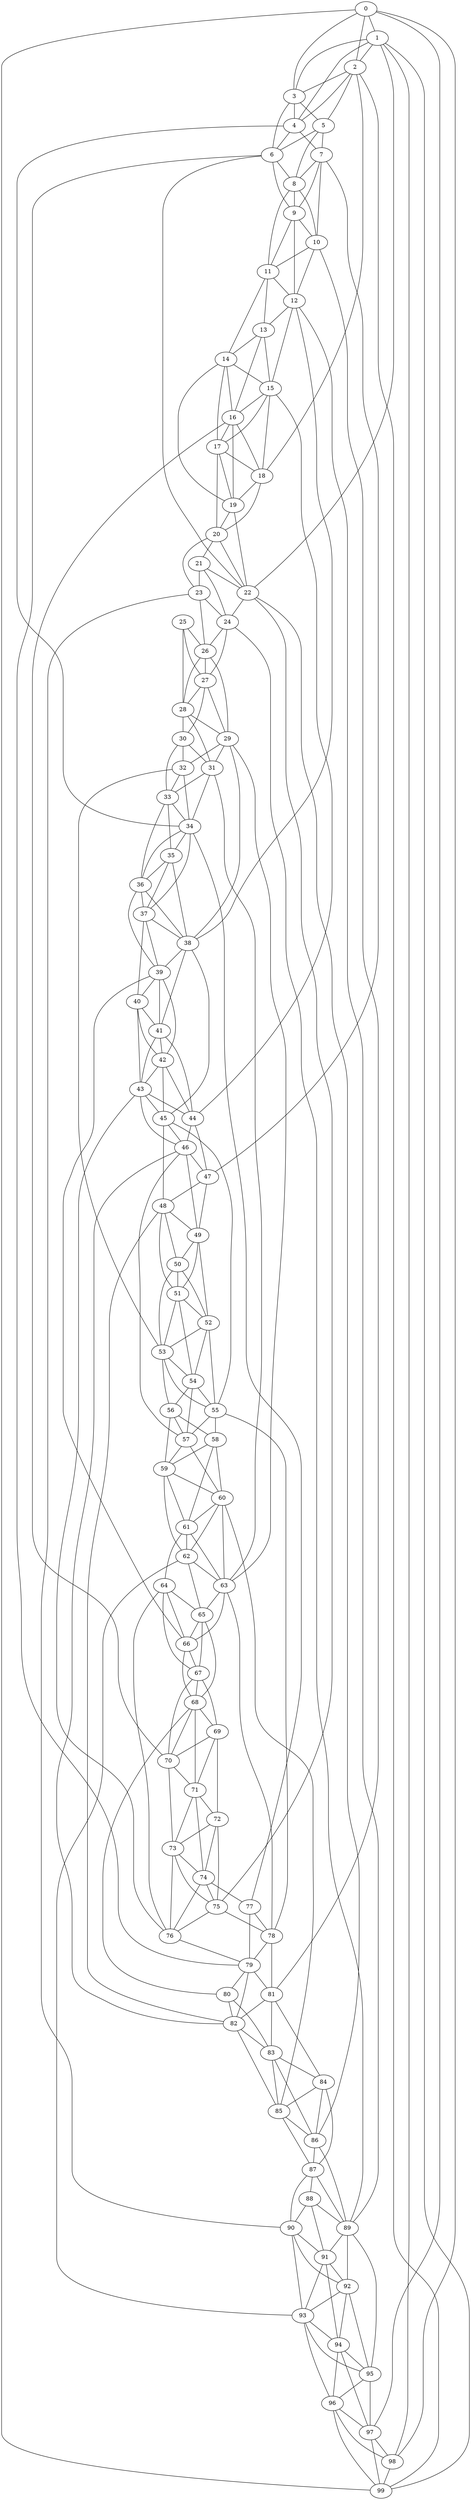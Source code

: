 strict graph "watts_strogatz_graph(100,6,0.1)" {
0;
1;
2;
3;
4;
5;
6;
7;
8;
9;
10;
11;
12;
13;
14;
15;
16;
17;
18;
19;
20;
21;
22;
23;
24;
25;
26;
27;
28;
29;
30;
31;
32;
33;
34;
35;
36;
37;
38;
39;
40;
41;
42;
43;
44;
45;
46;
47;
48;
49;
50;
51;
52;
53;
54;
55;
56;
57;
58;
59;
60;
61;
62;
63;
64;
65;
66;
67;
68;
69;
70;
71;
72;
73;
74;
75;
76;
77;
78;
79;
80;
81;
82;
83;
84;
85;
86;
87;
88;
89;
90;
91;
92;
93;
94;
95;
96;
97;
98;
99;
0 -- 1  [is_available=True, prob="1.0"];
0 -- 2  [is_available=True, prob="1.0"];
0 -- 3  [is_available=True, prob="0.336515809339"];
0 -- 97  [is_available=True, prob="1.0"];
0 -- 98  [is_available=True, prob="0.501385780216"];
0 -- 99  [is_available=True, prob="0.582600390386"];
1 -- 2  [is_available=True, prob="0.272793148689"];
1 -- 99  [is_available=True, prob="1.0"];
1 -- 4  [is_available=True, prob="0.823416144113"];
1 -- 98  [is_available=True, prob="0.175955342719"];
1 -- 3  [is_available=True, prob="0.0477995952499"];
1 -- 22  [is_available=True, prob="1.0"];
2 -- 3  [is_available=True, prob="0.919542494892"];
2 -- 4  [is_available=True, prob="0.0160662473414"];
2 -- 5  [is_available=True, prob="0.327102395538"];
2 -- 18  [is_available=True, prob="1.0"];
2 -- 99  [is_available=True, prob="0.307968368012"];
3 -- 4  [is_available=True, prob="1.0"];
3 -- 5  [is_available=True, prob="1.0"];
3 -- 6  [is_available=True, prob="0.148057156855"];
4 -- 6  [is_available=True, prob="0.50133193282"];
4 -- 7  [is_available=True, prob="1.0"];
4 -- 34  [is_available=True, prob="0.191936900988"];
5 -- 6  [is_available=True, prob="0.8617227083"];
5 -- 7  [is_available=True, prob="0.475692911"];
5 -- 8  [is_available=True, prob="0.141360867936"];
6 -- 8  [is_available=True, prob="0.331636914125"];
6 -- 9  [is_available=True, prob="0.631252549011"];
6 -- 79  [is_available=True, prob="1.0"];
6 -- 22  [is_available=True, prob="0.900175268295"];
7 -- 8  [is_available=True, prob="0.035637113983"];
7 -- 9  [is_available=True, prob="0.891297768121"];
7 -- 10  [is_available=True, prob="0.554367830187"];
7 -- 47  [is_available=True, prob="0.312617241653"];
8 -- 9  [is_available=True, prob="1.0"];
8 -- 10  [is_available=True, prob="1.0"];
8 -- 11  [is_available=True, prob="0.196806880457"];
9 -- 10  [is_available=True, prob="0.806180447044"];
9 -- 11  [is_available=True, prob="0.0219227399209"];
9 -- 12  [is_available=True, prob="0.77544880951"];
10 -- 11  [is_available=True, prob="1.0"];
10 -- 12  [is_available=True, prob="1.0"];
10 -- 81  [is_available=True, prob="1.0"];
11 -- 12  [is_available=True, prob="1.0"];
11 -- 13  [is_available=True, prob="1.0"];
11 -- 14  [is_available=True, prob="1.0"];
12 -- 38  [is_available=True, prob="0.852754742021"];
12 -- 13  [is_available=True, prob="0.895696547029"];
12 -- 15  [is_available=True, prob="0.303616127984"];
12 -- 89  [is_available=True, prob="0.426335983444"];
13 -- 14  [is_available=True, prob="0.684834775607"];
13 -- 15  [is_available=True, prob="1.0"];
13 -- 16  [is_available=True, prob="0.920254436689"];
14 -- 15  [is_available=True, prob="0.852320066222"];
14 -- 16  [is_available=True, prob="0.836070899234"];
14 -- 17  [is_available=True, prob="0.757764736937"];
14 -- 19  [is_available=True, prob="0.803047058616"];
15 -- 44  [is_available=True, prob="0.405597130642"];
15 -- 16  [is_available=True, prob="0.712350380151"];
15 -- 17  [is_available=True, prob="0.989729544203"];
15 -- 18  [is_available=True, prob="0.124371595824"];
16 -- 70  [is_available=True, prob="1.0"];
16 -- 17  [is_available=True, prob="0.953259023415"];
16 -- 18  [is_available=True, prob="1.0"];
16 -- 19  [is_available=True, prob="0.671985497066"];
17 -- 18  [is_available=True, prob="1.0"];
17 -- 19  [is_available=True, prob="1.0"];
17 -- 20  [is_available=True, prob="0.138023899294"];
18 -- 19  [is_available=True, prob="0.0690229891486"];
18 -- 20  [is_available=True, prob="0.660160796832"];
19 -- 20  [is_available=True, prob="0.186535447452"];
19 -- 22  [is_available=True, prob="0.994601447929"];
20 -- 21  [is_available=True, prob="0.404238168062"];
20 -- 22  [is_available=True, prob="0.891661595371"];
20 -- 23  [is_available=True, prob="0.723073916139"];
21 -- 22  [is_available=True, prob="0.884015560951"];
21 -- 23  [is_available=True, prob="0.79154500098"];
21 -- 24  [is_available=True, prob="1.0"];
22 -- 75  [is_available=True, prob="0.43560820476"];
22 -- 86  [is_available=True, prob="0.390112203126"];
22 -- 24  [is_available=True, prob="0.458536907821"];
23 -- 24  [is_available=True, prob="0.442864667855"];
23 -- 26  [is_available=True, prob="0.103469776701"];
23 -- 90  [is_available=True, prob="1.0"];
24 -- 89  [is_available=True, prob="0.724031775276"];
24 -- 26  [is_available=True, prob="0.716241517799"];
24 -- 27  [is_available=True, prob="0.483188785099"];
25 -- 26  [is_available=True, prob="0.137173311688"];
25 -- 27  [is_available=True, prob="0.587529596589"];
25 -- 28  [is_available=True, prob="0.657659323864"];
26 -- 27  [is_available=True, prob="0.714029481488"];
26 -- 28  [is_available=True, prob="0.0616392332171"];
26 -- 29  [is_available=True, prob="0.571495369497"];
27 -- 28  [is_available=True, prob="1.0"];
27 -- 29  [is_available=True, prob="0.432245946584"];
27 -- 30  [is_available=True, prob="0.900808202573"];
28 -- 29  [is_available=True, prob="0.551231589226"];
28 -- 30  [is_available=True, prob="1.0"];
28 -- 31  [is_available=True, prob="0.683303598669"];
29 -- 32  [is_available=True, prob="0.747637643866"];
29 -- 38  [is_available=True, prob="0.923378015877"];
29 -- 63  [is_available=True, prob="0.0192840712362"];
29 -- 31  [is_available=True, prob="0.944948984254"];
30 -- 32  [is_available=True, prob="1.0"];
30 -- 33  [is_available=True, prob="0.706989114891"];
30 -- 31  [is_available=True, prob="0.24627083793"];
31 -- 33  [is_available=True, prob="0.961535445955"];
31 -- 34  [is_available=True, prob="0.473781483621"];
31 -- 63  [is_available=True, prob="0.742564686448"];
32 -- 33  [is_available=True, prob="1.0"];
32 -- 34  [is_available=True, prob="0.106034524739"];
32 -- 53  [is_available=True, prob="0.215826247599"];
33 -- 34  [is_available=True, prob="0.510047768259"];
33 -- 35  [is_available=True, prob="1.0"];
33 -- 36  [is_available=True, prob="1.0"];
34 -- 35  [is_available=True, prob="0.152585508287"];
34 -- 36  [is_available=True, prob="0.620875345592"];
34 -- 37  [is_available=True, prob="0.121147646408"];
34 -- 77  [is_available=True, prob="0.202300008457"];
35 -- 36  [is_available=True, prob="0.28058754404"];
35 -- 37  [is_available=True, prob="0.338129330799"];
35 -- 38  [is_available=True, prob="0.0399183742013"];
36 -- 37  [is_available=True, prob="0.749681209225"];
36 -- 38  [is_available=True, prob="0.551276525232"];
36 -- 39  [is_available=True, prob="1.0"];
37 -- 38  [is_available=True, prob="0.879850207513"];
37 -- 39  [is_available=True, prob="1.0"];
37 -- 40  [is_available=True, prob="0.558021300826"];
38 -- 39  [is_available=True, prob="0.445327935612"];
38 -- 41  [is_available=True, prob="0.928410585968"];
38 -- 45  [is_available=True, prob="1.0"];
39 -- 66  [is_available=True, prob="0.0844341830075"];
39 -- 40  [is_available=True, prob="1.0"];
39 -- 41  [is_available=True, prob="0.239380862628"];
39 -- 42  [is_available=True, prob="1.0"];
40 -- 41  [is_available=True, prob="0.0390488113602"];
40 -- 42  [is_available=True, prob="1.0"];
40 -- 43  [is_available=True, prob="0.758596028744"];
41 -- 42  [is_available=True, prob="0.49292007613"];
41 -- 43  [is_available=True, prob="1.0"];
41 -- 44  [is_available=True, prob="0.77904517332"];
42 -- 43  [is_available=True, prob="0.274698241036"];
42 -- 44  [is_available=True, prob="1.0"];
42 -- 45  [is_available=True, prob="1.0"];
43 -- 44  [is_available=True, prob="0.754117979706"];
43 -- 45  [is_available=True, prob="0.145425285491"];
43 -- 46  [is_available=True, prob="0.76008624621"];
43 -- 76  [is_available=True, prob="0.808780408214"];
44 -- 46  [is_available=True, prob="0.515872969256"];
44 -- 47  [is_available=True, prob="0.378785338756"];
45 -- 46  [is_available=True, prob="0.14573783157"];
45 -- 48  [is_available=True, prob="1.0"];
45 -- 55  [is_available=True, prob="1.0"];
46 -- 47  [is_available=True, prob="0.840017221011"];
46 -- 49  [is_available=True, prob="0.477664357115"];
46 -- 82  [is_available=True, prob="0.313121129287"];
46 -- 57  [is_available=True, prob="1.0"];
47 -- 48  [is_available=True, prob="0.463928203825"];
47 -- 49  [is_available=True, prob="1.0"];
48 -- 82  [is_available=True, prob="0.590891219426"];
48 -- 49  [is_available=True, prob="1.0"];
48 -- 50  [is_available=True, prob="0.0496569338261"];
48 -- 51  [is_available=True, prob="0.801979723388"];
49 -- 50  [is_available=True, prob="0.983708763499"];
49 -- 51  [is_available=True, prob="0.0424984394576"];
49 -- 52  [is_available=True, prob="0.665327025759"];
50 -- 51  [is_available=True, prob="0.421973348742"];
50 -- 52  [is_available=True, prob="0.511061757217"];
50 -- 53  [is_available=True, prob="0.906693778517"];
51 -- 52  [is_available=True, prob="0.0970963946204"];
51 -- 53  [is_available=True, prob="0.678802090994"];
51 -- 54  [is_available=True, prob="0.535825003713"];
52 -- 53  [is_available=True, prob="0.314726760934"];
52 -- 54  [is_available=True, prob="0.721142987129"];
52 -- 55  [is_available=True, prob="0.748786875087"];
53 -- 54  [is_available=True, prob="0.0275182056241"];
53 -- 55  [is_available=True, prob="0.243979257772"];
53 -- 56  [is_available=True, prob="0.396486499037"];
54 -- 55  [is_available=True, prob="0.677996576081"];
54 -- 56  [is_available=True, prob="1.0"];
54 -- 57  [is_available=True, prob="0.206249863479"];
55 -- 78  [is_available=True, prob="0.135373973901"];
55 -- 57  [is_available=True, prob="0.875930101174"];
55 -- 58  [is_available=True, prob="0.835928062546"];
56 -- 57  [is_available=True, prob="0.285435834337"];
56 -- 58  [is_available=True, prob="0.18658328422"];
56 -- 59  [is_available=True, prob="0.783787334194"];
57 -- 59  [is_available=True, prob="0.636928779033"];
57 -- 60  [is_available=True, prob="0.704854605344"];
58 -- 59  [is_available=True, prob="0.250178215329"];
58 -- 60  [is_available=True, prob="0.194651843493"];
58 -- 61  [is_available=True, prob="0.750989321945"];
59 -- 60  [is_available=True, prob="0.682467476411"];
59 -- 61  [is_available=True, prob="0.4826420983"];
59 -- 62  [is_available=True, prob="0.202565296243"];
60 -- 85  [is_available=True, prob="1.0"];
60 -- 61  [is_available=True, prob="0.35505586523"];
60 -- 62  [is_available=True, prob="1.0"];
60 -- 63  [is_available=True, prob="0.137066757677"];
61 -- 64  [is_available=True, prob="0.447542323809"];
61 -- 62  [is_available=True, prob="0.144162492643"];
61 -- 63  [is_available=True, prob="0.217392413921"];
62 -- 65  [is_available=True, prob="0.345435206636"];
62 -- 93  [is_available=True, prob="0.028374832656"];
62 -- 63  [is_available=True, prob="1.0"];
63 -- 65  [is_available=True, prob="0.566492485367"];
63 -- 66  [is_available=True, prob="0.250191128319"];
63 -- 78  [is_available=True, prob="0.169655042788"];
64 -- 65  [is_available=True, prob="1.0"];
64 -- 66  [is_available=True, prob="1.0"];
64 -- 67  [is_available=True, prob="1.0"];
64 -- 76  [is_available=True, prob="0.615703984769"];
65 -- 66  [is_available=True, prob="0.884725734817"];
65 -- 67  [is_available=True, prob="0.223164444605"];
65 -- 68  [is_available=True, prob="0.271725523393"];
66 -- 67  [is_available=True, prob="0.752412254928"];
66 -- 68  [is_available=True, prob="0.440419086046"];
67 -- 68  [is_available=True, prob="0.173669359437"];
67 -- 69  [is_available=True, prob="0.218652875087"];
67 -- 70  [is_available=True, prob="0.371834827946"];
68 -- 69  [is_available=True, prob="1.0"];
68 -- 70  [is_available=True, prob="1.0"];
68 -- 71  [is_available=True, prob="0.45177134609"];
68 -- 80  [is_available=True, prob="0.0286245026504"];
69 -- 70  [is_available=True, prob="1.0"];
69 -- 71  [is_available=True, prob="0.25111120156"];
69 -- 72  [is_available=True, prob="0.00920993132522"];
70 -- 71  [is_available=True, prob="1.0"];
70 -- 73  [is_available=True, prob="1.0"];
71 -- 72  [is_available=True, prob="0.0522943507059"];
71 -- 73  [is_available=True, prob="0.171948167197"];
71 -- 74  [is_available=True, prob="0.612234483361"];
72 -- 73  [is_available=True, prob="1.0"];
72 -- 74  [is_available=True, prob="1.0"];
72 -- 75  [is_available=True, prob="1.0"];
73 -- 74  [is_available=True, prob="1.0"];
73 -- 75  [is_available=True, prob="0.939217614442"];
73 -- 76  [is_available=True, prob="1.0"];
74 -- 75  [is_available=True, prob="0.899548938898"];
74 -- 76  [is_available=True, prob="0.918397435653"];
74 -- 77  [is_available=True, prob="0.594886719504"];
75 -- 76  [is_available=True, prob="1.0"];
75 -- 78  [is_available=True, prob="1.0"];
76 -- 79  [is_available=True, prob="0.912991904289"];
77 -- 78  [is_available=True, prob="0.850132610668"];
77 -- 79  [is_available=True, prob="0.96732377044"];
78 -- 79  [is_available=True, prob="0.259477326462"];
78 -- 81  [is_available=True, prob="0.196402325859"];
79 -- 80  [is_available=True, prob="0.685755791109"];
79 -- 81  [is_available=True, prob="1.0"];
79 -- 82  [is_available=True, prob="0.613032320943"];
80 -- 82  [is_available=True, prob="1.0"];
80 -- 83  [is_available=True, prob="1.0"];
81 -- 82  [is_available=True, prob="0.366375359248"];
81 -- 83  [is_available=True, prob="0.939813265101"];
81 -- 84  [is_available=True, prob="0.136704189151"];
82 -- 83  [is_available=True, prob="1.0"];
82 -- 85  [is_available=True, prob="0.0271458124251"];
83 -- 84  [is_available=True, prob="1.0"];
83 -- 85  [is_available=True, prob="0.562028067693"];
83 -- 86  [is_available=True, prob="0.682984267782"];
84 -- 85  [is_available=True, prob="1.0"];
84 -- 86  [is_available=True, prob="0.125378294706"];
84 -- 87  [is_available=True, prob="0.511413553244"];
85 -- 86  [is_available=True, prob="1.0"];
85 -- 87  [is_available=True, prob="1.0"];
86 -- 87  [is_available=True, prob="0.928667822733"];
86 -- 89  [is_available=True, prob="0.786765248694"];
87 -- 88  [is_available=True, prob="0.195605055558"];
87 -- 89  [is_available=True, prob="0.272567143185"];
87 -- 90  [is_available=True, prob="0.381456224089"];
88 -- 89  [is_available=True, prob="1.0"];
88 -- 90  [is_available=True, prob="0.627144072783"];
88 -- 91  [is_available=True, prob="0.0791141177338"];
89 -- 91  [is_available=True, prob="0.94221911577"];
89 -- 92  [is_available=True, prob="0.125003829134"];
89 -- 95  [is_available=True, prob="0.583899214803"];
90 -- 91  [is_available=True, prob="0.330302558672"];
90 -- 92  [is_available=True, prob="0.548504292887"];
90 -- 93  [is_available=True, prob="0.336243967675"];
91 -- 92  [is_available=True, prob="0.636592836865"];
91 -- 93  [is_available=True, prob="0.838276113929"];
91 -- 94  [is_available=True, prob="0.501065894241"];
92 -- 93  [is_available=True, prob="1.0"];
92 -- 94  [is_available=True, prob="1.0"];
92 -- 95  [is_available=True, prob="1.0"];
93 -- 96  [is_available=True, prob="1.0"];
93 -- 94  [is_available=True, prob="1.0"];
93 -- 95  [is_available=True, prob="0.161642345693"];
94 -- 96  [is_available=True, prob="0.53589765735"];
94 -- 97  [is_available=True, prob="0.796703963434"];
94 -- 95  [is_available=True, prob="0.728443777501"];
95 -- 96  [is_available=True, prob="0.683555482763"];
95 -- 97  [is_available=True, prob="0.503199033886"];
96 -- 97  [is_available=True, prob="0.90094466781"];
96 -- 98  [is_available=True, prob="0.451524255567"];
96 -- 99  [is_available=True, prob="1.0"];
97 -- 98  [is_available=True, prob="1.0"];
97 -- 99  [is_available=True, prob="0.791908854619"];
98 -- 99  [is_available=True, prob="0.215173385489"];
}
